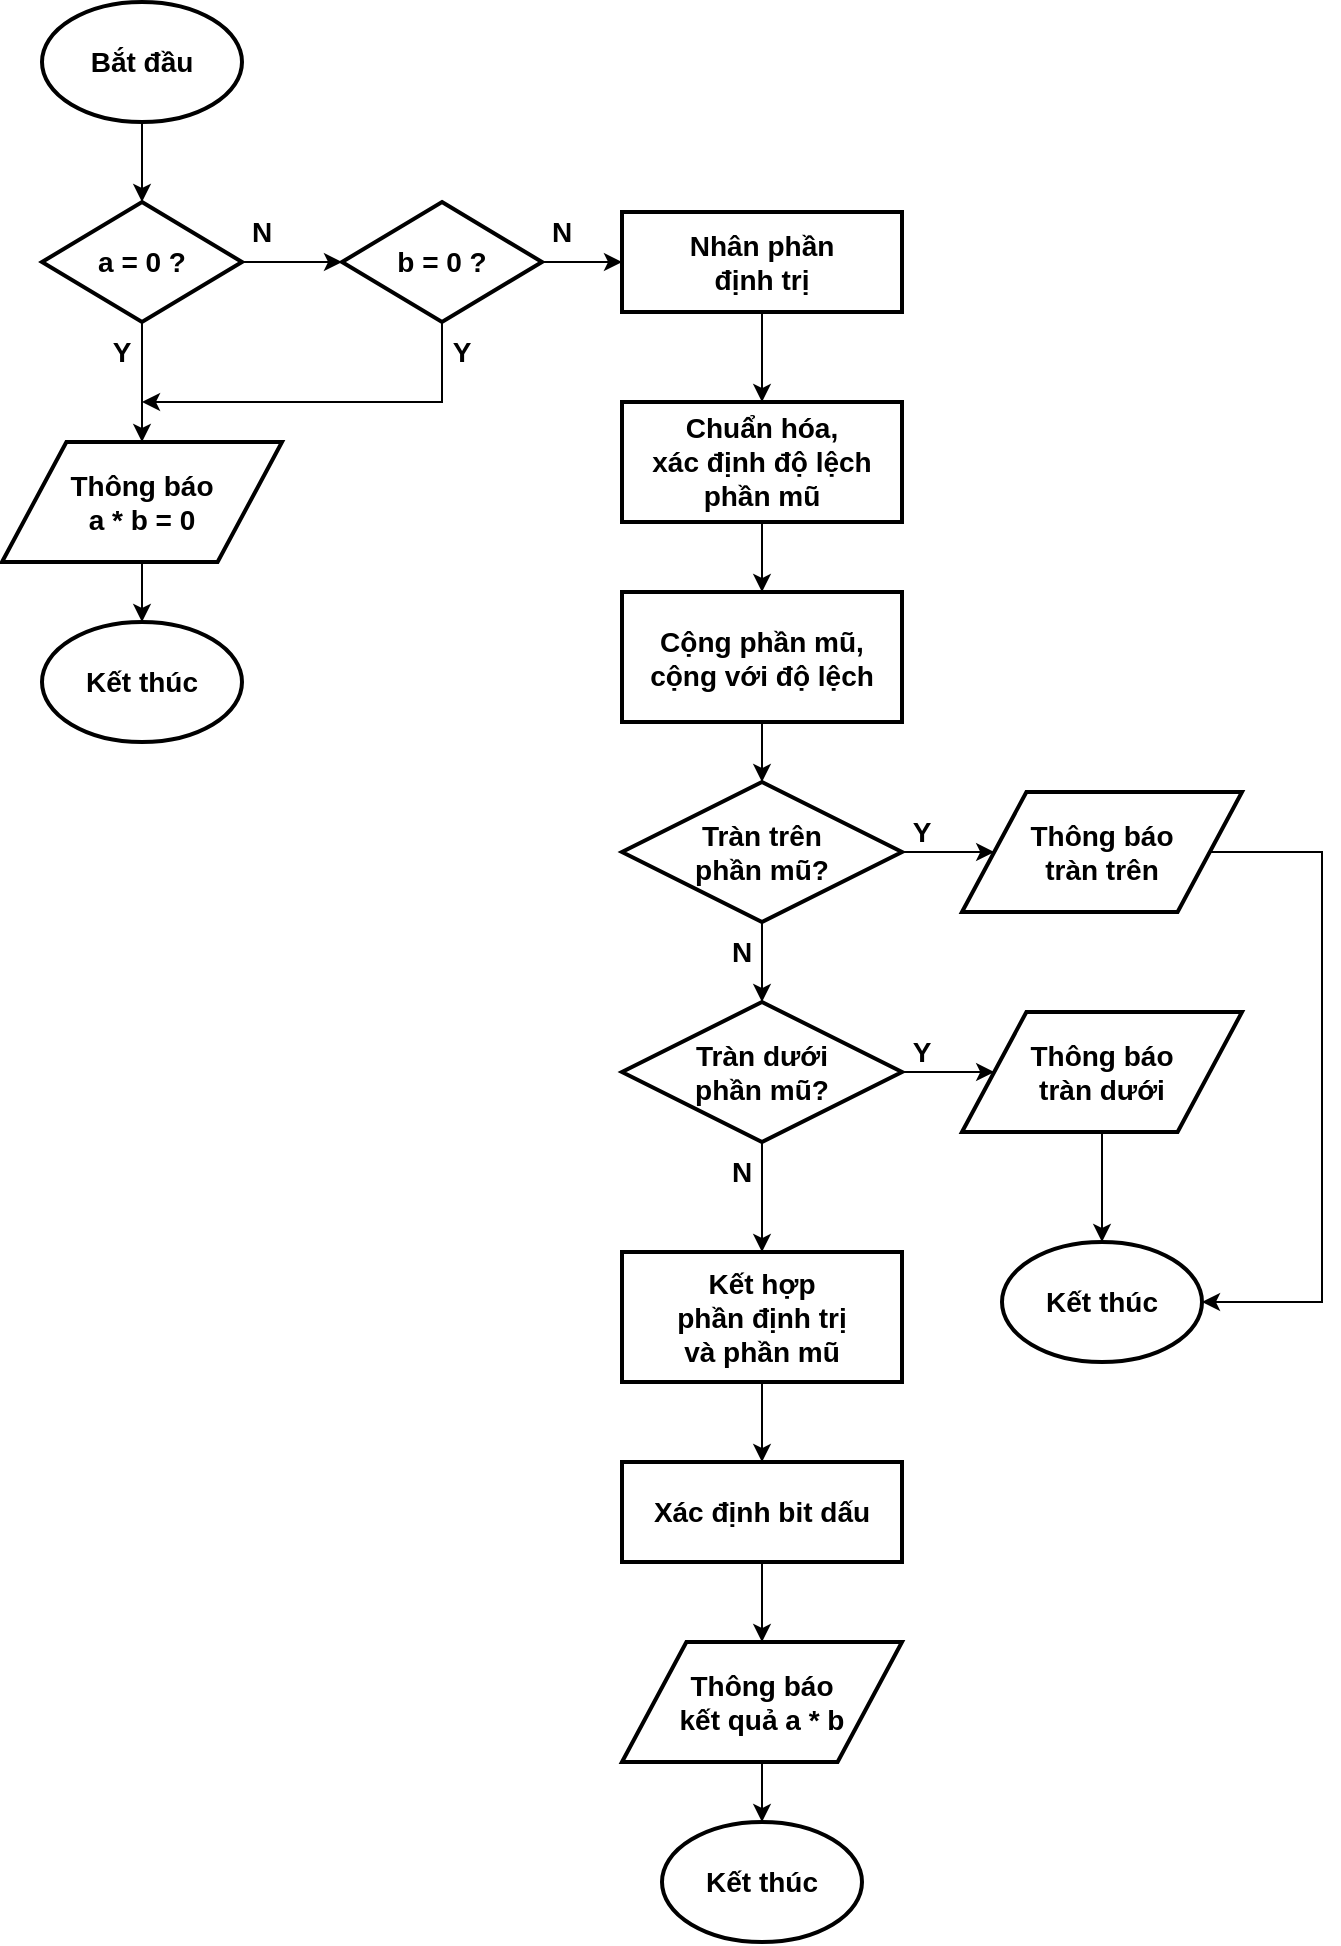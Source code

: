 <mxfile version="24.4.9" type="device" pages="3">
  <diagram id="C5RBs43oDa-KdzZeNtuy" name="Page-1">
    <mxGraphModel dx="814" dy="506" grid="1" gridSize="10" guides="1" tooltips="1" connect="1" arrows="1" fold="1" page="1" pageScale="1" pageWidth="827" pageHeight="1169" math="0" shadow="0">
      <root>
        <mxCell id="WIyWlLk6GJQsqaUBKTNV-0" />
        <mxCell id="WIyWlLk6GJQsqaUBKTNV-1" parent="WIyWlLk6GJQsqaUBKTNV-0" />
        <mxCell id="i1jl1PX2w6m6rvkC8Z3m-14" style="edgeStyle=orthogonalEdgeStyle;rounded=0;orthogonalLoop=1;jettySize=auto;html=1;exitX=0.5;exitY=1;exitDx=0;exitDy=0;exitPerimeter=0;entryX=0.5;entryY=0;entryDx=0;entryDy=0;" parent="WIyWlLk6GJQsqaUBKTNV-1" source="IO0hRj_Dke87FPVImmat-1" target="i1jl1PX2w6m6rvkC8Z3m-11" edge="1">
          <mxGeometry relative="1" as="geometry" />
        </mxCell>
        <mxCell id="IO0hRj_Dke87FPVImmat-1" value="a = 0 ?" style="strokeWidth=2;html=1;shape=mxgraph.flowchart.decision;whiteSpace=wrap;fontStyle=1;fontSize=14;" parent="WIyWlLk6GJQsqaUBKTNV-1" vertex="1">
          <mxGeometry x="40" y="140" width="100" height="60" as="geometry" />
        </mxCell>
        <mxCell id="IO0hRj_Dke87FPVImmat-3" value="Bắt đầu" style="strokeWidth=2;html=1;shape=mxgraph.flowchart.start_1;whiteSpace=wrap;fontStyle=1;fontSize=14;" parent="WIyWlLk6GJQsqaUBKTNV-1" vertex="1">
          <mxGeometry x="40" y="40" width="100" height="60" as="geometry" />
        </mxCell>
        <mxCell id="IO0hRj_Dke87FPVImmat-4" style="edgeStyle=orthogonalEdgeStyle;rounded=0;orthogonalLoop=1;jettySize=auto;html=1;exitX=0.5;exitY=1;exitDx=0;exitDy=0;exitPerimeter=0;entryX=0.5;entryY=0;entryDx=0;entryDy=0;entryPerimeter=0;fontStyle=1;fontSize=14;" parent="WIyWlLk6GJQsqaUBKTNV-1" source="IO0hRj_Dke87FPVImmat-3" target="IO0hRj_Dke87FPVImmat-1" edge="1">
          <mxGeometry relative="1" as="geometry" />
        </mxCell>
        <mxCell id="IO0hRj_Dke87FPVImmat-7" value="Kết thúc" style="strokeWidth=2;html=1;shape=mxgraph.flowchart.start_1;whiteSpace=wrap;fontStyle=1;fontSize=14;" parent="WIyWlLk6GJQsqaUBKTNV-1" vertex="1">
          <mxGeometry x="40" y="350" width="100" height="60" as="geometry" />
        </mxCell>
        <mxCell id="IO0hRj_Dke87FPVImmat-9" value="Y" style="text;html=1;align=center;verticalAlign=middle;whiteSpace=wrap;rounded=0;fontStyle=1;fontSize=14;" parent="WIyWlLk6GJQsqaUBKTNV-1" vertex="1">
          <mxGeometry x="70" y="200" width="20" height="30" as="geometry" />
        </mxCell>
        <mxCell id="IO0hRj_Dke87FPVImmat-17" style="edgeStyle=orthogonalEdgeStyle;rounded=0;orthogonalLoop=1;jettySize=auto;html=1;exitX=1;exitY=0.5;exitDx=0;exitDy=0;exitPerimeter=0;entryX=0;entryY=0.5;entryDx=0;entryDy=0;fontStyle=1;fontSize=14;" parent="WIyWlLk6GJQsqaUBKTNV-1" source="IO0hRj_Dke87FPVImmat-11" target="IO0hRj_Dke87FPVImmat-16" edge="1">
          <mxGeometry relative="1" as="geometry" />
        </mxCell>
        <mxCell id="IO0hRj_Dke87FPVImmat-48" style="edgeStyle=orthogonalEdgeStyle;rounded=0;orthogonalLoop=1;jettySize=auto;html=1;exitX=0.5;exitY=1;exitDx=0;exitDy=0;exitPerimeter=0;" parent="WIyWlLk6GJQsqaUBKTNV-1" source="IO0hRj_Dke87FPVImmat-11" edge="1">
          <mxGeometry relative="1" as="geometry">
            <mxPoint x="90" y="240" as="targetPoint" />
            <Array as="points">
              <mxPoint x="240" y="240" />
              <mxPoint x="91" y="240" />
            </Array>
          </mxGeometry>
        </mxCell>
        <mxCell id="IO0hRj_Dke87FPVImmat-11" value="b = 0 ?" style="strokeWidth=2;html=1;shape=mxgraph.flowchart.decision;whiteSpace=wrap;fontStyle=1;fontSize=14;" parent="WIyWlLk6GJQsqaUBKTNV-1" vertex="1">
          <mxGeometry x="190" y="140" width="100" height="60" as="geometry" />
        </mxCell>
        <mxCell id="IO0hRj_Dke87FPVImmat-12" style="edgeStyle=orthogonalEdgeStyle;rounded=0;orthogonalLoop=1;jettySize=auto;html=1;exitX=1;exitY=0.5;exitDx=0;exitDy=0;exitPerimeter=0;entryX=0;entryY=0.5;entryDx=0;entryDy=0;entryPerimeter=0;fontStyle=1;fontSize=14;" parent="WIyWlLk6GJQsqaUBKTNV-1" source="IO0hRj_Dke87FPVImmat-1" target="IO0hRj_Dke87FPVImmat-11" edge="1">
          <mxGeometry relative="1" as="geometry" />
        </mxCell>
        <mxCell id="IO0hRj_Dke87FPVImmat-13" value="N" style="text;html=1;align=center;verticalAlign=middle;whiteSpace=wrap;rounded=0;fontStyle=1;fontSize=14;" parent="WIyWlLk6GJQsqaUBKTNV-1" vertex="1">
          <mxGeometry x="140" y="140" width="20" height="30" as="geometry" />
        </mxCell>
        <mxCell id="IO0hRj_Dke87FPVImmat-15" value="Y" style="text;html=1;align=center;verticalAlign=middle;whiteSpace=wrap;rounded=0;fontStyle=1;fontSize=14;" parent="WIyWlLk6GJQsqaUBKTNV-1" vertex="1">
          <mxGeometry x="240" y="200" width="20" height="30" as="geometry" />
        </mxCell>
        <mxCell id="IO0hRj_Dke87FPVImmat-20" style="edgeStyle=orthogonalEdgeStyle;rounded=0;orthogonalLoop=1;jettySize=auto;html=1;exitX=0.5;exitY=1;exitDx=0;exitDy=0;entryX=0.5;entryY=0;entryDx=0;entryDy=0;fontStyle=1;fontSize=14;" parent="WIyWlLk6GJQsqaUBKTNV-1" source="IO0hRj_Dke87FPVImmat-16" target="IO0hRj_Dke87FPVImmat-19" edge="1">
          <mxGeometry relative="1" as="geometry" />
        </mxCell>
        <mxCell id="IO0hRj_Dke87FPVImmat-16" value="Nhân phần&lt;div style=&quot;font-size: 14px;&quot;&gt;định trị&lt;/div&gt;" style="rounded=0;whiteSpace=wrap;html=1;absoluteArcSize=1;arcSize=14;strokeWidth=2;fontStyle=1;fontSize=14;" parent="WIyWlLk6GJQsqaUBKTNV-1" vertex="1">
          <mxGeometry x="330" y="145" width="140" height="50" as="geometry" />
        </mxCell>
        <mxCell id="IO0hRj_Dke87FPVImmat-18" value="N" style="text;html=1;align=center;verticalAlign=middle;whiteSpace=wrap;rounded=0;fontStyle=1;fontSize=14;" parent="WIyWlLk6GJQsqaUBKTNV-1" vertex="1">
          <mxGeometry x="290" y="140" width="20" height="30" as="geometry" />
        </mxCell>
        <mxCell id="IO0hRj_Dke87FPVImmat-22" style="edgeStyle=orthogonalEdgeStyle;rounded=0;orthogonalLoop=1;jettySize=auto;html=1;exitX=0.5;exitY=1;exitDx=0;exitDy=0;entryX=0.5;entryY=0;entryDx=0;entryDy=0;fontStyle=1;fontSize=14;" parent="WIyWlLk6GJQsqaUBKTNV-1" source="IO0hRj_Dke87FPVImmat-19" target="IO0hRj_Dke87FPVImmat-21" edge="1">
          <mxGeometry relative="1" as="geometry" />
        </mxCell>
        <mxCell id="IO0hRj_Dke87FPVImmat-19" value="Chuẩn hóa,&lt;div style=&quot;font-size: 14px;&quot;&gt;xác định độ lệch&lt;div style=&quot;font-size: 14px;&quot;&gt;phần mũ&lt;/div&gt;&lt;/div&gt;" style="rounded=0;whiteSpace=wrap;html=1;absoluteArcSize=1;arcSize=14;strokeWidth=2;fontStyle=1;fontSize=14;" parent="WIyWlLk6GJQsqaUBKTNV-1" vertex="1">
          <mxGeometry x="330" y="240" width="140" height="60" as="geometry" />
        </mxCell>
        <mxCell id="IO0hRj_Dke87FPVImmat-21" value="Cộng phần mũ,&lt;div style=&quot;font-size: 14px;&quot;&gt;cộng với độ lệch&lt;/div&gt;" style="rounded=0;whiteSpace=wrap;html=1;absoluteArcSize=1;arcSize=14;strokeWidth=2;fontStyle=1;fontSize=14;" parent="WIyWlLk6GJQsqaUBKTNV-1" vertex="1">
          <mxGeometry x="330" y="335" width="140" height="65" as="geometry" />
        </mxCell>
        <mxCell id="i1jl1PX2w6m6rvkC8Z3m-5" style="edgeStyle=orthogonalEdgeStyle;rounded=0;orthogonalLoop=1;jettySize=auto;html=1;exitX=1;exitY=0.5;exitDx=0;exitDy=0;exitPerimeter=0;entryX=0;entryY=0.5;entryDx=0;entryDy=0;" parent="WIyWlLk6GJQsqaUBKTNV-1" source="IO0hRj_Dke87FPVImmat-23" target="i1jl1PX2w6m6rvkC8Z3m-4" edge="1">
          <mxGeometry relative="1" as="geometry" />
        </mxCell>
        <mxCell id="IO0hRj_Dke87FPVImmat-23" value="Tràn trên&lt;div style=&quot;font-size: 14px;&quot;&gt;phần mũ?&lt;/div&gt;" style="strokeWidth=2;html=1;shape=mxgraph.flowchart.decision;whiteSpace=wrap;fontStyle=1;fontSize=14;" parent="WIyWlLk6GJQsqaUBKTNV-1" vertex="1">
          <mxGeometry x="330" y="430" width="140" height="70" as="geometry" />
        </mxCell>
        <mxCell id="IO0hRj_Dke87FPVImmat-24" style="edgeStyle=orthogonalEdgeStyle;rounded=0;orthogonalLoop=1;jettySize=auto;html=1;exitX=0.5;exitY=1;exitDx=0;exitDy=0;entryX=0.5;entryY=0;entryDx=0;entryDy=0;entryPerimeter=0;fontStyle=1;fontSize=14;" parent="WIyWlLk6GJQsqaUBKTNV-1" source="IO0hRj_Dke87FPVImmat-21" target="IO0hRj_Dke87FPVImmat-23" edge="1">
          <mxGeometry relative="1" as="geometry" />
        </mxCell>
        <mxCell id="IO0hRj_Dke87FPVImmat-38" style="edgeStyle=orthogonalEdgeStyle;rounded=0;orthogonalLoop=1;jettySize=auto;html=1;exitX=0.5;exitY=1;exitDx=0;exitDy=0;exitPerimeter=0;entryX=0.5;entryY=0;entryDx=0;entryDy=0;fontStyle=1;fontSize=14;" parent="WIyWlLk6GJQsqaUBKTNV-1" source="IO0hRj_Dke87FPVImmat-25" target="IO0hRj_Dke87FPVImmat-37" edge="1">
          <mxGeometry relative="1" as="geometry" />
        </mxCell>
        <mxCell id="i1jl1PX2w6m6rvkC8Z3m-9" style="edgeStyle=orthogonalEdgeStyle;rounded=0;orthogonalLoop=1;jettySize=auto;html=1;exitX=1;exitY=0.5;exitDx=0;exitDy=0;exitPerimeter=0;entryX=0;entryY=0.5;entryDx=0;entryDy=0;" parent="WIyWlLk6GJQsqaUBKTNV-1" source="IO0hRj_Dke87FPVImmat-25" target="i1jl1PX2w6m6rvkC8Z3m-7" edge="1">
          <mxGeometry relative="1" as="geometry" />
        </mxCell>
        <mxCell id="IO0hRj_Dke87FPVImmat-25" value="Tràn dưới&lt;div style=&quot;font-size: 14px;&quot;&gt;phần mũ?&lt;/div&gt;" style="strokeWidth=2;html=1;shape=mxgraph.flowchart.decision;whiteSpace=wrap;fontStyle=1;fontSize=14;" parent="WIyWlLk6GJQsqaUBKTNV-1" vertex="1">
          <mxGeometry x="330" y="540" width="140" height="70" as="geometry" />
        </mxCell>
        <mxCell id="IO0hRj_Dke87FPVImmat-26" style="edgeStyle=orthogonalEdgeStyle;rounded=0;orthogonalLoop=1;jettySize=auto;html=1;exitX=0.5;exitY=1;exitDx=0;exitDy=0;exitPerimeter=0;entryX=0.5;entryY=0;entryDx=0;entryDy=0;entryPerimeter=0;fontStyle=1;fontSize=14;" parent="WIyWlLk6GJQsqaUBKTNV-1" source="IO0hRj_Dke87FPVImmat-23" target="IO0hRj_Dke87FPVImmat-25" edge="1">
          <mxGeometry relative="1" as="geometry" />
        </mxCell>
        <mxCell id="IO0hRj_Dke87FPVImmat-29" value="Y" style="text;html=1;align=center;verticalAlign=middle;whiteSpace=wrap;rounded=0;fontStyle=1;fontSize=14;" parent="WIyWlLk6GJQsqaUBKTNV-1" vertex="1">
          <mxGeometry x="470" y="440" width="20" height="30" as="geometry" />
        </mxCell>
        <mxCell id="IO0hRj_Dke87FPVImmat-30" value="N" style="text;html=1;align=center;verticalAlign=middle;whiteSpace=wrap;rounded=0;fontStyle=1;fontSize=14;" parent="WIyWlLk6GJQsqaUBKTNV-1" vertex="1">
          <mxGeometry x="380" y="500" width="20" height="30" as="geometry" />
        </mxCell>
        <mxCell id="IO0hRj_Dke87FPVImmat-33" value="Y" style="text;html=1;align=center;verticalAlign=middle;whiteSpace=wrap;rounded=0;fontStyle=1;fontSize=14;" parent="WIyWlLk6GJQsqaUBKTNV-1" vertex="1">
          <mxGeometry x="470" y="550" width="20" height="30" as="geometry" />
        </mxCell>
        <mxCell id="IO0hRj_Dke87FPVImmat-34" value="Kết thúc" style="strokeWidth=2;html=1;shape=mxgraph.flowchart.start_1;whiteSpace=wrap;fontStyle=1;fontSize=14;" parent="WIyWlLk6GJQsqaUBKTNV-1" vertex="1">
          <mxGeometry x="520" y="660" width="100" height="60" as="geometry" />
        </mxCell>
        <mxCell id="IO0hRj_Dke87FPVImmat-41" style="edgeStyle=orthogonalEdgeStyle;rounded=0;orthogonalLoop=1;jettySize=auto;html=1;exitX=0.5;exitY=1;exitDx=0;exitDy=0;entryX=0.5;entryY=0;entryDx=0;entryDy=0;fontStyle=1;fontSize=14;" parent="WIyWlLk6GJQsqaUBKTNV-1" source="IO0hRj_Dke87FPVImmat-37" target="IO0hRj_Dke87FPVImmat-40" edge="1">
          <mxGeometry relative="1" as="geometry" />
        </mxCell>
        <mxCell id="IO0hRj_Dke87FPVImmat-37" value="Kết hợp&lt;div style=&quot;font-size: 14px;&quot;&gt;phần định trị&lt;/div&gt;&lt;div style=&quot;font-size: 14px;&quot;&gt;và phần mũ&lt;/div&gt;" style="rounded=0;whiteSpace=wrap;html=1;absoluteArcSize=1;arcSize=14;strokeWidth=2;fontStyle=1;fontSize=14;" parent="WIyWlLk6GJQsqaUBKTNV-1" vertex="1">
          <mxGeometry x="330" y="665" width="140" height="65" as="geometry" />
        </mxCell>
        <mxCell id="IO0hRj_Dke87FPVImmat-39" value="N" style="text;html=1;align=center;verticalAlign=middle;whiteSpace=wrap;rounded=0;fontStyle=1;fontSize=14;" parent="WIyWlLk6GJQsqaUBKTNV-1" vertex="1">
          <mxGeometry x="380" y="610" width="20" height="30" as="geometry" />
        </mxCell>
        <mxCell id="i1jl1PX2w6m6rvkC8Z3m-2" style="edgeStyle=orthogonalEdgeStyle;rounded=0;orthogonalLoop=1;jettySize=auto;html=1;exitX=0.5;exitY=1;exitDx=0;exitDy=0;entryX=0.5;entryY=0;entryDx=0;entryDy=0;" parent="WIyWlLk6GJQsqaUBKTNV-1" source="IO0hRj_Dke87FPVImmat-40" target="i1jl1PX2w6m6rvkC8Z3m-1" edge="1">
          <mxGeometry relative="1" as="geometry" />
        </mxCell>
        <mxCell id="IO0hRj_Dke87FPVImmat-40" value="Xác định bit dấu" style="rounded=0;whiteSpace=wrap;html=1;absoluteArcSize=1;arcSize=14;strokeWidth=2;fontStyle=1;fontSize=14;" parent="WIyWlLk6GJQsqaUBKTNV-1" vertex="1">
          <mxGeometry x="330" y="770" width="140" height="50" as="geometry" />
        </mxCell>
        <mxCell id="IO0hRj_Dke87FPVImmat-44" value="Kết thúc" style="strokeWidth=2;html=1;shape=mxgraph.flowchart.start_1;whiteSpace=wrap;fontStyle=1;fontSize=14;" parent="WIyWlLk6GJQsqaUBKTNV-1" vertex="1">
          <mxGeometry x="350" y="950" width="100" height="60" as="geometry" />
        </mxCell>
        <mxCell id="i1jl1PX2w6m6rvkC8Z3m-1" value="&lt;span style=&quot;font-size: 14px; font-weight: 700;&quot;&gt;Thông báo&lt;/span&gt;&lt;div style=&quot;font-size: 14px; font-weight: 700;&quot;&gt;kết quả&amp;nbsp;&lt;span style=&quot;background-color: initial;&quot;&gt;a * b&lt;/span&gt;&lt;/div&gt;" style="shape=parallelogram;html=1;strokeWidth=2;perimeter=parallelogramPerimeter;whiteSpace=wrap;rounded=0;arcSize=12;size=0.23;" parent="WIyWlLk6GJQsqaUBKTNV-1" vertex="1">
          <mxGeometry x="330" y="860" width="140" height="60" as="geometry" />
        </mxCell>
        <mxCell id="i1jl1PX2w6m6rvkC8Z3m-3" style="edgeStyle=orthogonalEdgeStyle;rounded=0;orthogonalLoop=1;jettySize=auto;html=1;exitX=0.5;exitY=1;exitDx=0;exitDy=0;entryX=0.5;entryY=0;entryDx=0;entryDy=0;entryPerimeter=0;" parent="WIyWlLk6GJQsqaUBKTNV-1" source="i1jl1PX2w6m6rvkC8Z3m-1" target="IO0hRj_Dke87FPVImmat-44" edge="1">
          <mxGeometry relative="1" as="geometry" />
        </mxCell>
        <mxCell id="i1jl1PX2w6m6rvkC8Z3m-4" value="&lt;span style=&quot;font-size: 14px; font-weight: 700;&quot;&gt;Thông báo&lt;/span&gt;&lt;div style=&quot;font-size: 14px; font-weight: 700;&quot;&gt;tràn trên&lt;/div&gt;" style="shape=parallelogram;html=1;strokeWidth=2;perimeter=parallelogramPerimeter;whiteSpace=wrap;rounded=0;arcSize=12;size=0.23;" parent="WIyWlLk6GJQsqaUBKTNV-1" vertex="1">
          <mxGeometry x="500" y="435" width="140" height="60" as="geometry" />
        </mxCell>
        <mxCell id="i1jl1PX2w6m6rvkC8Z3m-6" style="edgeStyle=orthogonalEdgeStyle;rounded=0;orthogonalLoop=1;jettySize=auto;html=1;exitX=1;exitY=0.5;exitDx=0;exitDy=0;entryX=1;entryY=0.5;entryDx=0;entryDy=0;entryPerimeter=0;" parent="WIyWlLk6GJQsqaUBKTNV-1" source="i1jl1PX2w6m6rvkC8Z3m-4" target="IO0hRj_Dke87FPVImmat-34" edge="1">
          <mxGeometry relative="1" as="geometry">
            <Array as="points">
              <mxPoint x="680" y="465" />
              <mxPoint x="680" y="690" />
            </Array>
          </mxGeometry>
        </mxCell>
        <mxCell id="i1jl1PX2w6m6rvkC8Z3m-7" value="&lt;span style=&quot;font-size: 14px; font-weight: 700;&quot;&gt;Thông báo&lt;/span&gt;&lt;div style=&quot;font-size: 14px; font-weight: 700;&quot;&gt;tràn dưới&lt;/div&gt;" style="shape=parallelogram;html=1;strokeWidth=2;perimeter=parallelogramPerimeter;whiteSpace=wrap;rounded=0;arcSize=12;size=0.23;" parent="WIyWlLk6GJQsqaUBKTNV-1" vertex="1">
          <mxGeometry x="500" y="545" width="140" height="60" as="geometry" />
        </mxCell>
        <mxCell id="i1jl1PX2w6m6rvkC8Z3m-10" style="edgeStyle=orthogonalEdgeStyle;rounded=0;orthogonalLoop=1;jettySize=auto;html=1;exitX=0.5;exitY=1;exitDx=0;exitDy=0;entryX=0.5;entryY=0;entryDx=0;entryDy=0;entryPerimeter=0;" parent="WIyWlLk6GJQsqaUBKTNV-1" source="i1jl1PX2w6m6rvkC8Z3m-7" target="IO0hRj_Dke87FPVImmat-34" edge="1">
          <mxGeometry relative="1" as="geometry" />
        </mxCell>
        <mxCell id="i1jl1PX2w6m6rvkC8Z3m-11" value="&lt;span style=&quot;font-size: 14px; font-weight: 700;&quot;&gt;Thông báo&lt;/span&gt;&lt;div style=&quot;font-size: 14px; font-weight: 700;&quot;&gt;&lt;span style=&quot;background-color: initial;&quot;&gt;a * b = 0&lt;/span&gt;&lt;/div&gt;" style="shape=parallelogram;html=1;strokeWidth=2;perimeter=parallelogramPerimeter;whiteSpace=wrap;rounded=0;arcSize=12;size=0.23;" parent="WIyWlLk6GJQsqaUBKTNV-1" vertex="1">
          <mxGeometry x="20" y="260" width="140" height="60" as="geometry" />
        </mxCell>
        <mxCell id="i1jl1PX2w6m6rvkC8Z3m-15" style="edgeStyle=orthogonalEdgeStyle;rounded=0;orthogonalLoop=1;jettySize=auto;html=1;exitX=0.5;exitY=1;exitDx=0;exitDy=0;entryX=0.5;entryY=0;entryDx=0;entryDy=0;entryPerimeter=0;" parent="WIyWlLk6GJQsqaUBKTNV-1" source="i1jl1PX2w6m6rvkC8Z3m-11" target="IO0hRj_Dke87FPVImmat-7" edge="1">
          <mxGeometry relative="1" as="geometry" />
        </mxCell>
      </root>
    </mxGraphModel>
  </diagram>
  <diagram id="gINgCLq33dQJane_X0nm" name="Page-2">
    <mxGraphModel dx="1050" dy="557" grid="1" gridSize="10" guides="1" tooltips="1" connect="1" arrows="1" fold="1" page="1" pageScale="1" pageWidth="827" pageHeight="1169" math="0" shadow="0">
      <root>
        <mxCell id="0" />
        <mxCell id="1" parent="0" />
        <mxCell id="5BphqoKexBhb1V_V7mfp-1" style="edgeStyle=orthogonalEdgeStyle;rounded=0;orthogonalLoop=1;jettySize=auto;html=1;exitX=0.5;exitY=1;exitDx=0;exitDy=0;exitPerimeter=0;entryX=0.5;entryY=0;entryDx=0;entryDy=0;" parent="1" source="5BphqoKexBhb1V_V7mfp-2" target="5BphqoKexBhb1V_V7mfp-11" edge="1">
          <mxGeometry relative="1" as="geometry" />
        </mxCell>
        <mxCell id="5BphqoKexBhb1V_V7mfp-2" value="a = 0 ?" style="strokeWidth=2;html=1;shape=mxgraph.flowchart.decision;whiteSpace=wrap;fontStyle=1;fontSize=14;" parent="1" vertex="1">
          <mxGeometry x="40" y="140" width="100" height="60" as="geometry" />
        </mxCell>
        <mxCell id="5BphqoKexBhb1V_V7mfp-3" value="Bắt đầu" style="strokeWidth=2;html=1;shape=mxgraph.flowchart.start_1;whiteSpace=wrap;fontStyle=1;fontSize=14;" parent="1" vertex="1">
          <mxGeometry x="40" y="40" width="100" height="60" as="geometry" />
        </mxCell>
        <mxCell id="5BphqoKexBhb1V_V7mfp-4" style="edgeStyle=orthogonalEdgeStyle;rounded=0;orthogonalLoop=1;jettySize=auto;html=1;exitX=0.5;exitY=1;exitDx=0;exitDy=0;exitPerimeter=0;entryX=0.5;entryY=0;entryDx=0;entryDy=0;entryPerimeter=0;fontStyle=1;fontSize=14;" parent="1" source="5BphqoKexBhb1V_V7mfp-3" target="5BphqoKexBhb1V_V7mfp-2" edge="1">
          <mxGeometry relative="1" as="geometry" />
        </mxCell>
        <mxCell id="5BphqoKexBhb1V_V7mfp-5" value="Y" style="text;html=1;align=center;verticalAlign=middle;whiteSpace=wrap;rounded=0;fontStyle=1;fontSize=14;" parent="1" vertex="1">
          <mxGeometry x="90" y="202.5" width="20" height="30" as="geometry" />
        </mxCell>
        <mxCell id="zgN7XIPfKEltMcCId0O--4" style="edgeStyle=orthogonalEdgeStyle;rounded=0;orthogonalLoop=1;jettySize=auto;html=1;exitX=0.5;exitY=1;exitDx=0;exitDy=0;exitPerimeter=0;" parent="1" source="5BphqoKexBhb1V_V7mfp-7" edge="1">
          <mxGeometry relative="1" as="geometry">
            <mxPoint x="239.793" y="260" as="targetPoint" />
          </mxGeometry>
        </mxCell>
        <mxCell id="KT-2PwMJaNhPN-4lsk-h-3" style="edgeStyle=orthogonalEdgeStyle;rounded=0;orthogonalLoop=1;jettySize=auto;html=1;exitX=1;exitY=0.5;exitDx=0;exitDy=0;exitPerimeter=0;entryX=0;entryY=0.5;entryDx=0;entryDy=0;entryPerimeter=0;" parent="1" source="5BphqoKexBhb1V_V7mfp-7" target="SiiZ44RMWZaAxORnAGCc-2" edge="1">
          <mxGeometry relative="1" as="geometry">
            <mxPoint x="310" y="170" as="targetPoint" />
          </mxGeometry>
        </mxCell>
        <mxCell id="5BphqoKexBhb1V_V7mfp-7" value="b = 0 ?" style="strokeWidth=2;html=1;shape=mxgraph.flowchart.decision;whiteSpace=wrap;fontStyle=1;fontSize=14;" parent="1" vertex="1">
          <mxGeometry x="190" y="140" width="100" height="60" as="geometry" />
        </mxCell>
        <mxCell id="5BphqoKexBhb1V_V7mfp-8" style="edgeStyle=orthogonalEdgeStyle;rounded=0;orthogonalLoop=1;jettySize=auto;html=1;exitX=1;exitY=0.5;exitDx=0;exitDy=0;exitPerimeter=0;entryX=0;entryY=0.5;entryDx=0;entryDy=0;entryPerimeter=0;fontStyle=1;fontSize=14;" parent="1" source="5BphqoKexBhb1V_V7mfp-2" target="5BphqoKexBhb1V_V7mfp-7" edge="1">
          <mxGeometry relative="1" as="geometry" />
        </mxCell>
        <mxCell id="5BphqoKexBhb1V_V7mfp-9" value="N" style="text;html=1;align=center;verticalAlign=middle;whiteSpace=wrap;rounded=0;fontStyle=1;fontSize=14;" parent="1" vertex="1">
          <mxGeometry x="140" y="140" width="20" height="30" as="geometry" />
        </mxCell>
        <mxCell id="5BphqoKexBhb1V_V7mfp-10" value="Y" style="text;html=1;align=center;verticalAlign=middle;whiteSpace=wrap;rounded=0;fontStyle=1;fontSize=14;" parent="1" vertex="1">
          <mxGeometry x="240" y="202.5" width="20" height="30" as="geometry" />
        </mxCell>
        <mxCell id="5BphqoKexBhb1V_V7mfp-11" value="&lt;span style=&quot;font-size: 14px; font-weight: 700;&quot;&gt;Thông báo&lt;/span&gt;&lt;div style=&quot;font-size: 14px; font-weight: 700;&quot;&gt;&lt;span style=&quot;background-color: initial;&quot;&gt;a + b = b&lt;/span&gt;&lt;/div&gt;" style="shape=parallelogram;html=1;strokeWidth=2;perimeter=parallelogramPerimeter;whiteSpace=wrap;rounded=0;arcSize=12;size=0.23;" parent="1" vertex="1">
          <mxGeometry x="20" y="260" width="140" height="60" as="geometry" />
        </mxCell>
        <mxCell id="zgN7XIPfKEltMcCId0O--5" value="&lt;span style=&quot;font-size: 14px; font-weight: 700;&quot;&gt;Thông báo&lt;/span&gt;&lt;div style=&quot;font-size: 14px; font-weight: 700;&quot;&gt;&lt;span style=&quot;background-color: initial;&quot;&gt;a + b = a&lt;/span&gt;&lt;/div&gt;" style="shape=parallelogram;html=1;strokeWidth=2;perimeter=parallelogramPerimeter;whiteSpace=wrap;rounded=0;arcSize=12;size=0.23;" parent="1" vertex="1">
          <mxGeometry x="160" y="260" width="140" height="60" as="geometry" />
        </mxCell>
        <mxCell id="2Jxp-bt7cV6mQEYY6iPg-1" value="Kết thúc" style="strokeWidth=2;html=1;shape=mxgraph.flowchart.start_1;whiteSpace=wrap;fontStyle=1;fontSize=14;" parent="1" vertex="1">
          <mxGeometry x="110" y="370" width="100" height="60" as="geometry" />
        </mxCell>
        <mxCell id="2Jxp-bt7cV6mQEYY6iPg-2" style="edgeStyle=orthogonalEdgeStyle;rounded=0;orthogonalLoop=1;jettySize=auto;html=1;exitX=0.5;exitY=1;exitDx=0;exitDy=0;entryX=1;entryY=0.5;entryDx=0;entryDy=0;entryPerimeter=0;" parent="1" source="zgN7XIPfKEltMcCId0O--5" target="2Jxp-bt7cV6mQEYY6iPg-1" edge="1">
          <mxGeometry relative="1" as="geometry" />
        </mxCell>
        <mxCell id="2Jxp-bt7cV6mQEYY6iPg-3" style="edgeStyle=orthogonalEdgeStyle;rounded=0;orthogonalLoop=1;jettySize=auto;html=1;exitX=0.5;exitY=1;exitDx=0;exitDy=0;entryX=0;entryY=0.5;entryDx=0;entryDy=0;entryPerimeter=0;" parent="1" source="5BphqoKexBhb1V_V7mfp-11" target="2Jxp-bt7cV6mQEYY6iPg-1" edge="1">
          <mxGeometry relative="1" as="geometry" />
        </mxCell>
        <mxCell id="SiiZ44RMWZaAxORnAGCc-2" value="a = -b ?" style="strokeWidth=2;html=1;shape=mxgraph.flowchart.decision;whiteSpace=wrap;fontStyle=1;fontSize=14;" parent="1" vertex="1">
          <mxGeometry x="320" y="140" width="110" height="60" as="geometry" />
        </mxCell>
        <mxCell id="SiiZ44RMWZaAxORnAGCc-3" style="edgeStyle=orthogonalEdgeStyle;rounded=0;orthogonalLoop=1;jettySize=auto;html=1;exitX=0.5;exitY=1;exitDx=0;exitDy=0;exitPerimeter=0;" parent="1" edge="1">
          <mxGeometry relative="1" as="geometry">
            <mxPoint x="374.503" y="260" as="targetPoint" />
            <mxPoint x="374.71" y="200" as="sourcePoint" />
          </mxGeometry>
        </mxCell>
        <mxCell id="SiiZ44RMWZaAxORnAGCc-4" value="&lt;span style=&quot;font-size: 14px; font-weight: 700;&quot;&gt;Thông báo&lt;/span&gt;&lt;div style=&quot;font-size: 14px; font-weight: 700;&quot;&gt;&lt;span style=&quot;background-color: initial;&quot;&gt;a + b = 0&lt;/span&gt;&lt;/div&gt;" style="shape=parallelogram;html=1;strokeWidth=2;perimeter=parallelogramPerimeter;whiteSpace=wrap;rounded=0;arcSize=12;size=0.23;" parent="1" vertex="1">
          <mxGeometry x="305" y="260" width="140" height="60" as="geometry" />
        </mxCell>
        <mxCell id="SiiZ44RMWZaAxORnAGCc-5" style="edgeStyle=orthogonalEdgeStyle;rounded=0;orthogonalLoop=1;jettySize=auto;html=1;exitX=0.5;exitY=1;exitDx=0;exitDy=0;entryX=1;entryY=0.5;entryDx=0;entryDy=0;entryPerimeter=0;" parent="1" source="SiiZ44RMWZaAxORnAGCc-4" target="2Jxp-bt7cV6mQEYY6iPg-1" edge="1">
          <mxGeometry relative="1" as="geometry" />
        </mxCell>
        <mxCell id="ILm6EpNlPK00ftaHXX9H-6" style="edgeStyle=orthogonalEdgeStyle;rounded=0;orthogonalLoop=1;jettySize=auto;html=1;exitX=0.5;exitY=1;exitDx=0;exitDy=0;exitPerimeter=0;" parent="1" source="xsgjNXDM7SAhY7Hl6-59-2" edge="1">
          <mxGeometry relative="1" as="geometry">
            <mxPoint x="510" y="260" as="targetPoint" />
          </mxGeometry>
        </mxCell>
        <mxCell id="xsgjNXDM7SAhY7Hl6-59-2" value="e1 &amp;lt; e2 ?" style="strokeWidth=2;html=1;shape=mxgraph.flowchart.decision;whiteSpace=wrap;fontStyle=1;fontSize=14;" parent="1" vertex="1">
          <mxGeometry x="460" y="137.5" width="100" height="65" as="geometry" />
        </mxCell>
        <mxCell id="KT-2PwMJaNhPN-4lsk-h-6" value="N" style="text;html=1;align=center;verticalAlign=middle;whiteSpace=wrap;rounded=0;fontStyle=1;fontSize=14;" parent="1" vertex="1">
          <mxGeometry x="290" y="140" width="20" height="30" as="geometry" />
        </mxCell>
        <mxCell id="KT-2PwMJaNhPN-4lsk-h-7" style="edgeStyle=orthogonalEdgeStyle;rounded=0;orthogonalLoop=1;jettySize=auto;html=1;exitX=1;exitY=0.5;exitDx=0;exitDy=0;exitPerimeter=0;entryX=0;entryY=0.5;entryDx=0;entryDy=0;entryPerimeter=0;" parent="1" source="SiiZ44RMWZaAxORnAGCc-2" target="xsgjNXDM7SAhY7Hl6-59-2" edge="1">
          <mxGeometry relative="1" as="geometry" />
        </mxCell>
        <mxCell id="KT-2PwMJaNhPN-4lsk-h-8" value="N" style="text;html=1;align=center;verticalAlign=middle;whiteSpace=wrap;rounded=0;fontStyle=1;fontSize=14;" parent="1" vertex="1">
          <mxGeometry x="430" y="140" width="20" height="30" as="geometry" />
        </mxCell>
        <mxCell id="KT-2PwMJaNhPN-4lsk-h-9" value="Y" style="text;html=1;align=center;verticalAlign=middle;whiteSpace=wrap;rounded=0;fontStyle=1;fontSize=14;" parent="1" vertex="1">
          <mxGeometry x="380" y="202.5" width="20" height="30" as="geometry" />
        </mxCell>
        <mxCell id="KT-2PwMJaNhPN-4lsk-h-12" value="Y" style="text;html=1;align=center;verticalAlign=middle;whiteSpace=wrap;rounded=0;fontStyle=1;fontSize=14;" parent="1" vertex="1">
          <mxGeometry x="520" y="202.5" width="20" height="30" as="geometry" />
        </mxCell>
        <mxCell id="KT-2PwMJaNhPN-4lsk-h-14" value="N" style="text;html=1;align=center;verticalAlign=middle;whiteSpace=wrap;rounded=0;fontStyle=1;fontSize=14;" parent="1" vertex="1">
          <mxGeometry x="560" y="137.5" width="20" height="30" as="geometry" />
        </mxCell>
        <mxCell id="KlY91lTyOrAZwSRf0vvc-24" style="edgeStyle=orthogonalEdgeStyle;rounded=0;orthogonalLoop=1;jettySize=auto;html=1;exitX=1;exitY=0.5;exitDx=0;exitDy=0;exitPerimeter=0;" parent="1" source="ILm6EpNlPK00ftaHXX9H-2" edge="1">
          <mxGeometry relative="1" as="geometry">
            <mxPoint x="720" y="170" as="targetPoint" />
          </mxGeometry>
        </mxCell>
        <mxCell id="ILm6EpNlPK00ftaHXX9H-2" value="e1 &amp;gt; e2 ?" style="strokeWidth=2;html=1;shape=mxgraph.flowchart.decision;whiteSpace=wrap;fontStyle=1;fontSize=14;" parent="1" vertex="1">
          <mxGeometry x="580" y="137.5" width="100" height="65" as="geometry" />
        </mxCell>
        <mxCell id="ILm6EpNlPK00ftaHXX9H-3" style="edgeStyle=orthogonalEdgeStyle;rounded=0;orthogonalLoop=1;jettySize=auto;html=1;exitX=1;exitY=0.5;exitDx=0;exitDy=0;exitPerimeter=0;entryX=0;entryY=0.5;entryDx=0;entryDy=0;entryPerimeter=0;" parent="1" source="xsgjNXDM7SAhY7Hl6-59-2" target="ILm6EpNlPK00ftaHXX9H-2" edge="1">
          <mxGeometry relative="1" as="geometry" />
        </mxCell>
        <mxCell id="ILm6EpNlPK00ftaHXX9H-4" value="Y" style="text;html=1;align=center;verticalAlign=middle;whiteSpace=wrap;rounded=0;fontStyle=1;fontSize=14;" parent="1" vertex="1">
          <mxGeometry x="635" y="202.5" width="20" height="30" as="geometry" />
        </mxCell>
        <mxCell id="KlY91lTyOrAZwSRf0vvc-18" style="edgeStyle=orthogonalEdgeStyle;rounded=0;orthogonalLoop=1;jettySize=auto;html=1;exitX=0.5;exitY=1;exitDx=0;exitDy=0;entryX=0.5;entryY=0;entryDx=0;entryDy=0;" parent="1" source="KlY91lTyOrAZwSRf0vvc-1" target="KlY91lTyOrAZwSRf0vvc-5" edge="1">
          <mxGeometry relative="1" as="geometry" />
        </mxCell>
        <mxCell id="KlY91lTyOrAZwSRf0vvc-1" value="&lt;div&gt;tính abs(e1-e2)&lt;/div&gt;&lt;div&gt;dịch trái phần định trị của min(e1,e2)&lt;/div&gt;" style="rounded=0;whiteSpace=wrap;html=1;absoluteArcSize=1;arcSize=14;strokeWidth=2;fontStyle=1;fontSize=14;align=center;" parent="1" vertex="1">
          <mxGeometry x="485" y="260" width="190" height="70" as="geometry" />
        </mxCell>
        <mxCell id="KlY91lTyOrAZwSRf0vvc-23" style="edgeStyle=orthogonalEdgeStyle;rounded=0;orthogonalLoop=1;jettySize=auto;html=1;exitX=0.5;exitY=1;exitDx=0;exitDy=0;entryX=0.5;entryY=0;entryDx=0;entryDy=0;" parent="1" source="KlY91lTyOrAZwSRf0vvc-5" target="KlY91lTyOrAZwSRf0vvc-22" edge="1">
          <mxGeometry relative="1" as="geometry" />
        </mxCell>
        <mxCell id="KlY91lTyOrAZwSRf0vvc-5" value="e=e1=e2=max(e1,e2)" style="rounded=0;whiteSpace=wrap;html=1;absoluteArcSize=1;arcSize=14;strokeWidth=2;fontStyle=1;fontSize=14;" parent="1" vertex="1">
          <mxGeometry x="495" y="360" width="170" height="60" as="geometry" />
        </mxCell>
        <mxCell id="KlY91lTyOrAZwSRf0vvc-12" style="edgeStyle=orthogonalEdgeStyle;rounded=0;orthogonalLoop=1;jettySize=auto;html=1;" parent="1" edge="1">
          <mxGeometry relative="1" as="geometry">
            <mxPoint x="630" y="260" as="targetPoint" />
            <mxPoint x="629.5" y="200" as="sourcePoint" />
          </mxGeometry>
        </mxCell>
        <mxCell id="KlY91lTyOrAZwSRf0vvc-22" value="cộng phần định trị&amp;nbsp;" style="rounded=0;whiteSpace=wrap;html=1;absoluteArcSize=1;arcSize=14;strokeWidth=2;fontStyle=1;fontSize=14;" parent="1" vertex="1">
          <mxGeometry x="495" y="450" width="170" height="60" as="geometry" />
        </mxCell>
        <mxCell id="KlY91lTyOrAZwSRf0vvc-25" value="N" style="text;html=1;align=center;verticalAlign=middle;whiteSpace=wrap;rounded=0;fontStyle=1;fontSize=14;" parent="1" vertex="1">
          <mxGeometry x="690" y="140" width="20" height="30" as="geometry" />
        </mxCell>
        <mxCell id="KlY91lTyOrAZwSRf0vvc-27" style="edgeStyle=orthogonalEdgeStyle;rounded=0;orthogonalLoop=1;jettySize=auto;html=1;exitX=0.5;exitY=1;exitDx=0;exitDy=0;exitPerimeter=0;entryX=1;entryY=0.5;entryDx=0;entryDy=0;" parent="1" source="KlY91lTyOrAZwSRf0vvc-26" target="KlY91lTyOrAZwSRf0vvc-22" edge="1">
          <mxGeometry relative="1" as="geometry">
            <mxPoint x="770" y="290" as="targetPoint" />
          </mxGeometry>
        </mxCell>
        <mxCell id="KlY91lTyOrAZwSRf0vvc-26" value="e1 = e2" style="strokeWidth=2;html=1;shape=mxgraph.flowchart.decision;whiteSpace=wrap;fontStyle=1;fontSize=14;" parent="1" vertex="1">
          <mxGeometry x="720" y="137.5" width="100" height="65" as="geometry" />
        </mxCell>
        <mxCell id="KlY91lTyOrAZwSRf0vvc-28" value="chuẩn hóa kết quả" style="rounded=0;whiteSpace=wrap;html=1;absoluteArcSize=1;arcSize=14;strokeWidth=2;fontStyle=1;fontSize=14;" parent="1" vertex="1">
          <mxGeometry x="495" y="540" width="170" height="60" as="geometry" />
        </mxCell>
        <mxCell id="KlY91lTyOrAZwSRf0vvc-29" style="edgeStyle=orthogonalEdgeStyle;rounded=0;orthogonalLoop=1;jettySize=auto;html=1;exitX=0.5;exitY=1;exitDx=0;exitDy=0;entryX=0.5;entryY=0;entryDx=0;entryDy=0;" parent="1" edge="1">
          <mxGeometry relative="1" as="geometry">
            <mxPoint x="580" y="510" as="sourcePoint" />
            <mxPoint x="580" y="540" as="targetPoint" />
          </mxGeometry>
        </mxCell>
        <mxCell id="0lWZMbmo57CEkzNJT7BY-1" value="&lt;span style=&quot;font-size: 14px; font-weight: 700;&quot;&gt;Thông báo&lt;/span&gt;&lt;div style=&quot;font-size: 14px; font-weight: 700;&quot;&gt;&lt;span style=&quot;background-color: initial;&quot;&gt;a + b = c&lt;/span&gt;&lt;/div&gt;" style="shape=parallelogram;html=1;strokeWidth=2;perimeter=parallelogramPerimeter;whiteSpace=wrap;rounded=0;arcSize=12;size=0.23;" parent="1" vertex="1">
          <mxGeometry x="90" y="540" width="140" height="60" as="geometry" />
        </mxCell>
        <mxCell id="0lWZMbmo57CEkzNJT7BY-3" style="edgeStyle=orthogonalEdgeStyle;rounded=0;orthogonalLoop=1;jettySize=auto;html=1;entryX=0.5;entryY=1;entryDx=0;entryDy=0;entryPerimeter=0;exitX=0.5;exitY=0;exitDx=0;exitDy=0;" parent="1" source="0lWZMbmo57CEkzNJT7BY-1" target="2Jxp-bt7cV6mQEYY6iPg-1" edge="1">
          <mxGeometry relative="1" as="geometry">
            <mxPoint x="160" y="530" as="sourcePoint" />
          </mxGeometry>
        </mxCell>
        <mxCell id="MNPhkUTiR46akXNGCTjo-4" style="edgeStyle=orthogonalEdgeStyle;rounded=0;orthogonalLoop=1;jettySize=auto;html=1;exitX=0;exitY=0.5;exitDx=0;exitDy=0;exitPerimeter=0;entryX=1;entryY=0.5;entryDx=0;entryDy=0;" edge="1" parent="1" source="MNPhkUTiR46akXNGCTjo-2" target="0lWZMbmo57CEkzNJT7BY-1">
          <mxGeometry relative="1" as="geometry" />
        </mxCell>
        <mxCell id="MNPhkUTiR46akXNGCTjo-7" style="edgeStyle=orthogonalEdgeStyle;rounded=0;orthogonalLoop=1;jettySize=auto;html=1;exitX=0.5;exitY=1;exitDx=0;exitDy=0;exitPerimeter=0;entryX=0.5;entryY=0;entryDx=0;entryDy=0;" edge="1" parent="1" source="MNPhkUTiR46akXNGCTjo-2" target="MNPhkUTiR46akXNGCTjo-6">
          <mxGeometry relative="1" as="geometry" />
        </mxCell>
        <mxCell id="MNPhkUTiR46akXNGCTjo-2" value="Tràn số phần mũ ?" style="strokeWidth=2;html=1;shape=mxgraph.flowchart.decision;whiteSpace=wrap;fontStyle=1;fontSize=14;" vertex="1" parent="1">
          <mxGeometry x="280" y="530" width="150" height="80" as="geometry" />
        </mxCell>
        <mxCell id="MNPhkUTiR46akXNGCTjo-3" style="edgeStyle=orthogonalEdgeStyle;rounded=0;orthogonalLoop=1;jettySize=auto;html=1;exitX=0;exitY=0.5;exitDx=0;exitDy=0;entryX=1;entryY=0.5;entryDx=0;entryDy=0;entryPerimeter=0;" edge="1" parent="1" source="KlY91lTyOrAZwSRf0vvc-28" target="MNPhkUTiR46akXNGCTjo-2">
          <mxGeometry relative="1" as="geometry" />
        </mxCell>
        <mxCell id="MNPhkUTiR46akXNGCTjo-5" value="N" style="text;html=1;align=center;verticalAlign=middle;whiteSpace=wrap;rounded=0;fontStyle=1;fontSize=14;" vertex="1" parent="1">
          <mxGeometry x="260" y="540" width="20" height="30" as="geometry" />
        </mxCell>
        <mxCell id="MNPhkUTiR46akXNGCTjo-6" value="&lt;span style=&quot;font-size: 14px; font-weight: 700;&quot;&gt;Thông báo&lt;/span&gt;&lt;div style=&quot;font-size: 14px; font-weight: 700;&quot;&gt;tràn số&lt;/div&gt;" style="shape=parallelogram;html=1;strokeWidth=2;perimeter=parallelogramPerimeter;whiteSpace=wrap;rounded=0;arcSize=12;size=0.23;" vertex="1" parent="1">
          <mxGeometry x="285" y="650" width="140" height="60" as="geometry" />
        </mxCell>
        <mxCell id="MNPhkUTiR46akXNGCTjo-8" value="Kết thúc" style="strokeWidth=2;html=1;shape=mxgraph.flowchart.start_1;whiteSpace=wrap;fontStyle=1;fontSize=14;" vertex="1" parent="1">
          <mxGeometry x="305" y="750" width="100" height="60" as="geometry" />
        </mxCell>
        <mxCell id="MNPhkUTiR46akXNGCTjo-9" style="edgeStyle=orthogonalEdgeStyle;rounded=0;orthogonalLoop=1;jettySize=auto;html=1;exitX=0.5;exitY=1;exitDx=0;exitDy=0;entryX=0.5;entryY=0;entryDx=0;entryDy=0;entryPerimeter=0;" edge="1" parent="1" source="MNPhkUTiR46akXNGCTjo-6" target="MNPhkUTiR46akXNGCTjo-8">
          <mxGeometry relative="1" as="geometry" />
        </mxCell>
        <mxCell id="MNPhkUTiR46akXNGCTjo-10" value="Y" style="text;html=1;align=center;verticalAlign=middle;whiteSpace=wrap;rounded=0;fontStyle=1;fontSize=14;" vertex="1" parent="1">
          <mxGeometry x="360" y="600" width="20" height="30" as="geometry" />
        </mxCell>
      </root>
    </mxGraphModel>
  </diagram>
  <diagram id="5DSYI29c576mVZpQI7OM" name="Page-3">
    <mxGraphModel dx="1050" dy="557" grid="1" gridSize="10" guides="1" tooltips="1" connect="1" arrows="1" fold="1" page="1" pageScale="1" pageWidth="827" pageHeight="1169" math="0" shadow="0">
      <root>
        <mxCell id="0" />
        <mxCell id="1" parent="0" />
        <mxCell id="EWNjSqzsDg8HuMy3Qf2W-1" style="edgeStyle=orthogonalEdgeStyle;rounded=0;orthogonalLoop=1;jettySize=auto;html=1;exitX=0.5;exitY=1;exitDx=0;exitDy=0;exitPerimeter=0;entryX=0.5;entryY=0;entryDx=0;entryDy=0;" parent="1" source="EWNjSqzsDg8HuMy3Qf2W-2" target="EWNjSqzsDg8HuMy3Qf2W-12" edge="1">
          <mxGeometry relative="1" as="geometry" />
        </mxCell>
        <mxCell id="EWNjSqzsDg8HuMy3Qf2W-2" value="a = 0 ?" style="strokeWidth=2;html=1;shape=mxgraph.flowchart.decision;whiteSpace=wrap;fontStyle=1;fontSize=14;" parent="1" vertex="1">
          <mxGeometry x="40" y="140" width="100" height="60" as="geometry" />
        </mxCell>
        <mxCell id="EWNjSqzsDg8HuMy3Qf2W-50" style="edgeStyle=orthogonalEdgeStyle;rounded=0;orthogonalLoop=1;jettySize=auto;html=1;exitX=0;exitY=0.5;exitDx=0;exitDy=0;exitPerimeter=0;entryX=1;entryY=0.5;entryDx=0;entryDy=0;" parent="1" source="EWNjSqzsDg8HuMy3Qf2W-3" target="EWNjSqzsDg8HuMy3Qf2W-47" edge="1">
          <mxGeometry relative="1" as="geometry" />
        </mxCell>
        <mxCell id="EWNjSqzsDg8HuMy3Qf2W-3" value="Bắt đầu" style="strokeWidth=2;html=1;shape=mxgraph.flowchart.start_1;whiteSpace=wrap;fontStyle=1;fontSize=14;" parent="1" vertex="1">
          <mxGeometry x="190" y="20" width="100" height="60" as="geometry" />
        </mxCell>
        <mxCell id="EWNjSqzsDg8HuMy3Qf2W-5" value="Y" style="text;html=1;align=center;verticalAlign=middle;whiteSpace=wrap;rounded=0;fontStyle=1;fontSize=14;" parent="1" vertex="1">
          <mxGeometry x="90" y="202.5" width="20" height="30" as="geometry" />
        </mxCell>
        <mxCell id="EWNjSqzsDg8HuMy3Qf2W-6" style="edgeStyle=orthogonalEdgeStyle;rounded=0;orthogonalLoop=1;jettySize=auto;html=1;exitX=0.5;exitY=1;exitDx=0;exitDy=0;exitPerimeter=0;" parent="1" source="EWNjSqzsDg8HuMy3Qf2W-8" edge="1">
          <mxGeometry relative="1" as="geometry">
            <mxPoint x="239.793" y="260" as="targetPoint" />
          </mxGeometry>
        </mxCell>
        <mxCell id="EWNjSqzsDg8HuMy3Qf2W-7" style="edgeStyle=orthogonalEdgeStyle;rounded=0;orthogonalLoop=1;jettySize=auto;html=1;exitX=1;exitY=0.5;exitDx=0;exitDy=0;exitPerimeter=0;entryX=0;entryY=0.5;entryDx=0;entryDy=0;entryPerimeter=0;" parent="1" source="EWNjSqzsDg8HuMy3Qf2W-8" target="EWNjSqzsDg8HuMy3Qf2W-17" edge="1">
          <mxGeometry relative="1" as="geometry">
            <mxPoint x="310" y="170" as="targetPoint" />
          </mxGeometry>
        </mxCell>
        <mxCell id="EWNjSqzsDg8HuMy3Qf2W-8" value="b = 0 ?" style="strokeWidth=2;html=1;shape=mxgraph.flowchart.decision;whiteSpace=wrap;fontStyle=1;fontSize=14;" parent="1" vertex="1">
          <mxGeometry x="190" y="140" width="100" height="60" as="geometry" />
        </mxCell>
        <mxCell id="EWNjSqzsDg8HuMy3Qf2W-9" style="edgeStyle=orthogonalEdgeStyle;rounded=0;orthogonalLoop=1;jettySize=auto;html=1;exitX=1;exitY=0.5;exitDx=0;exitDy=0;exitPerimeter=0;entryX=0;entryY=0.5;entryDx=0;entryDy=0;entryPerimeter=0;fontStyle=1;fontSize=14;" parent="1" source="EWNjSqzsDg8HuMy3Qf2W-2" target="EWNjSqzsDg8HuMy3Qf2W-8" edge="1">
          <mxGeometry relative="1" as="geometry" />
        </mxCell>
        <mxCell id="EWNjSqzsDg8HuMy3Qf2W-10" value="N" style="text;html=1;align=center;verticalAlign=middle;whiteSpace=wrap;rounded=0;fontStyle=1;fontSize=14;" parent="1" vertex="1">
          <mxGeometry x="140" y="140" width="20" height="30" as="geometry" />
        </mxCell>
        <mxCell id="EWNjSqzsDg8HuMy3Qf2W-11" value="Y" style="text;html=1;align=center;verticalAlign=middle;whiteSpace=wrap;rounded=0;fontStyle=1;fontSize=14;" parent="1" vertex="1">
          <mxGeometry x="240" y="202.5" width="20" height="30" as="geometry" />
        </mxCell>
        <mxCell id="EWNjSqzsDg8HuMy3Qf2W-12" value="&lt;span style=&quot;font-size: 14px; font-weight: 700;&quot;&gt;Thông báo&lt;/span&gt;&lt;div style=&quot;font-size: 14px; font-weight: 700;&quot;&gt;&lt;span style=&quot;background-color: initial;&quot;&gt;a + b = b&lt;/span&gt;&lt;/div&gt;" style="shape=parallelogram;html=1;strokeWidth=2;perimeter=parallelogramPerimeter;whiteSpace=wrap;rounded=0;arcSize=12;size=0.23;" parent="1" vertex="1">
          <mxGeometry x="20" y="260" width="140" height="60" as="geometry" />
        </mxCell>
        <mxCell id="EWNjSqzsDg8HuMy3Qf2W-13" value="&lt;span style=&quot;font-size: 14px; font-weight: 700;&quot;&gt;Thông báo&lt;/span&gt;&lt;div style=&quot;font-size: 14px; font-weight: 700;&quot;&gt;&lt;span style=&quot;background-color: initial;&quot;&gt;a + b = a&lt;/span&gt;&lt;/div&gt;" style="shape=parallelogram;html=1;strokeWidth=2;perimeter=parallelogramPerimeter;whiteSpace=wrap;rounded=0;arcSize=12;size=0.23;" parent="1" vertex="1">
          <mxGeometry x="160" y="260" width="140" height="60" as="geometry" />
        </mxCell>
        <mxCell id="EWNjSqzsDg8HuMy3Qf2W-14" value="Kết thúc" style="strokeWidth=2;html=1;shape=mxgraph.flowchart.start_1;whiteSpace=wrap;fontStyle=1;fontSize=14;" parent="1" vertex="1">
          <mxGeometry x="110" y="370" width="100" height="60" as="geometry" />
        </mxCell>
        <mxCell id="EWNjSqzsDg8HuMy3Qf2W-15" style="edgeStyle=orthogonalEdgeStyle;rounded=0;orthogonalLoop=1;jettySize=auto;html=1;exitX=0.5;exitY=1;exitDx=0;exitDy=0;entryX=1;entryY=0.5;entryDx=0;entryDy=0;entryPerimeter=0;" parent="1" source="EWNjSqzsDg8HuMy3Qf2W-13" target="EWNjSqzsDg8HuMy3Qf2W-14" edge="1">
          <mxGeometry relative="1" as="geometry" />
        </mxCell>
        <mxCell id="EWNjSqzsDg8HuMy3Qf2W-16" style="edgeStyle=orthogonalEdgeStyle;rounded=0;orthogonalLoop=1;jettySize=auto;html=1;exitX=0.5;exitY=1;exitDx=0;exitDy=0;entryX=0;entryY=0.5;entryDx=0;entryDy=0;entryPerimeter=0;" parent="1" source="EWNjSqzsDg8HuMy3Qf2W-12" target="EWNjSqzsDg8HuMy3Qf2W-14" edge="1">
          <mxGeometry relative="1" as="geometry" />
        </mxCell>
        <mxCell id="EWNjSqzsDg8HuMy3Qf2W-17" value="a = -b ?" style="strokeWidth=2;html=1;shape=mxgraph.flowchart.decision;whiteSpace=wrap;fontStyle=1;fontSize=14;" parent="1" vertex="1">
          <mxGeometry x="320" y="140" width="110" height="60" as="geometry" />
        </mxCell>
        <mxCell id="EWNjSqzsDg8HuMy3Qf2W-18" style="edgeStyle=orthogonalEdgeStyle;rounded=0;orthogonalLoop=1;jettySize=auto;html=1;exitX=0.5;exitY=1;exitDx=0;exitDy=0;exitPerimeter=0;" parent="1" edge="1">
          <mxGeometry relative="1" as="geometry">
            <mxPoint x="374.503" y="260" as="targetPoint" />
            <mxPoint x="374.71" y="200" as="sourcePoint" />
          </mxGeometry>
        </mxCell>
        <mxCell id="EWNjSqzsDg8HuMy3Qf2W-19" value="&lt;span style=&quot;font-size: 14px; font-weight: 700;&quot;&gt;Thông báo&lt;/span&gt;&lt;div style=&quot;font-size: 14px; font-weight: 700;&quot;&gt;&lt;span style=&quot;background-color: initial;&quot;&gt;a + b = 0&lt;/span&gt;&lt;/div&gt;" style="shape=parallelogram;html=1;strokeWidth=2;perimeter=parallelogramPerimeter;whiteSpace=wrap;rounded=0;arcSize=12;size=0.23;" parent="1" vertex="1">
          <mxGeometry x="305" y="260" width="140" height="60" as="geometry" />
        </mxCell>
        <mxCell id="EWNjSqzsDg8HuMy3Qf2W-20" style="edgeStyle=orthogonalEdgeStyle;rounded=0;orthogonalLoop=1;jettySize=auto;html=1;exitX=0.5;exitY=1;exitDx=0;exitDy=0;entryX=1;entryY=0.5;entryDx=0;entryDy=0;entryPerimeter=0;" parent="1" source="EWNjSqzsDg8HuMy3Qf2W-19" target="EWNjSqzsDg8HuMy3Qf2W-14" edge="1">
          <mxGeometry relative="1" as="geometry" />
        </mxCell>
        <mxCell id="EWNjSqzsDg8HuMy3Qf2W-21" style="edgeStyle=orthogonalEdgeStyle;rounded=0;orthogonalLoop=1;jettySize=auto;html=1;exitX=0.5;exitY=1;exitDx=0;exitDy=0;exitPerimeter=0;" parent="1" source="EWNjSqzsDg8HuMy3Qf2W-22" edge="1">
          <mxGeometry relative="1" as="geometry">
            <mxPoint x="510" y="260" as="targetPoint" />
          </mxGeometry>
        </mxCell>
        <mxCell id="EWNjSqzsDg8HuMy3Qf2W-22" value="e1 &amp;lt; e2 ?" style="strokeWidth=2;html=1;shape=mxgraph.flowchart.decision;whiteSpace=wrap;fontStyle=1;fontSize=14;" parent="1" vertex="1">
          <mxGeometry x="460" y="137.5" width="100" height="65" as="geometry" />
        </mxCell>
        <mxCell id="EWNjSqzsDg8HuMy3Qf2W-23" value="N" style="text;html=1;align=center;verticalAlign=middle;whiteSpace=wrap;rounded=0;fontStyle=1;fontSize=14;" parent="1" vertex="1">
          <mxGeometry x="290" y="140" width="20" height="30" as="geometry" />
        </mxCell>
        <mxCell id="EWNjSqzsDg8HuMy3Qf2W-24" style="edgeStyle=orthogonalEdgeStyle;rounded=0;orthogonalLoop=1;jettySize=auto;html=1;exitX=1;exitY=0.5;exitDx=0;exitDy=0;exitPerimeter=0;entryX=0;entryY=0.5;entryDx=0;entryDy=0;entryPerimeter=0;" parent="1" source="EWNjSqzsDg8HuMy3Qf2W-17" target="EWNjSqzsDg8HuMy3Qf2W-22" edge="1">
          <mxGeometry relative="1" as="geometry" />
        </mxCell>
        <mxCell id="EWNjSqzsDg8HuMy3Qf2W-25" value="N" style="text;html=1;align=center;verticalAlign=middle;whiteSpace=wrap;rounded=0;fontStyle=1;fontSize=14;" parent="1" vertex="1">
          <mxGeometry x="430" y="140" width="20" height="30" as="geometry" />
        </mxCell>
        <mxCell id="EWNjSqzsDg8HuMy3Qf2W-26" value="Y" style="text;html=1;align=center;verticalAlign=middle;whiteSpace=wrap;rounded=0;fontStyle=1;fontSize=14;" parent="1" vertex="1">
          <mxGeometry x="380" y="202.5" width="20" height="30" as="geometry" />
        </mxCell>
        <mxCell id="EWNjSqzsDg8HuMy3Qf2W-27" value="Y" style="text;html=1;align=center;verticalAlign=middle;whiteSpace=wrap;rounded=0;fontStyle=1;fontSize=14;" parent="1" vertex="1">
          <mxGeometry x="520" y="202.5" width="20" height="30" as="geometry" />
        </mxCell>
        <mxCell id="EWNjSqzsDg8HuMy3Qf2W-28" value="N" style="text;html=1;align=center;verticalAlign=middle;whiteSpace=wrap;rounded=0;fontStyle=1;fontSize=14;" parent="1" vertex="1">
          <mxGeometry x="560" y="137.5" width="20" height="30" as="geometry" />
        </mxCell>
        <mxCell id="EWNjSqzsDg8HuMy3Qf2W-29" style="edgeStyle=orthogonalEdgeStyle;rounded=0;orthogonalLoop=1;jettySize=auto;html=1;exitX=1;exitY=0.5;exitDx=0;exitDy=0;exitPerimeter=0;" parent="1" source="EWNjSqzsDg8HuMy3Qf2W-30" edge="1">
          <mxGeometry relative="1" as="geometry">
            <mxPoint x="720" y="170" as="targetPoint" />
          </mxGeometry>
        </mxCell>
        <mxCell id="EWNjSqzsDg8HuMy3Qf2W-30" value="e1 &amp;gt; e2 ?" style="strokeWidth=2;html=1;shape=mxgraph.flowchart.decision;whiteSpace=wrap;fontStyle=1;fontSize=14;" parent="1" vertex="1">
          <mxGeometry x="580" y="137.5" width="100" height="65" as="geometry" />
        </mxCell>
        <mxCell id="EWNjSqzsDg8HuMy3Qf2W-31" style="edgeStyle=orthogonalEdgeStyle;rounded=0;orthogonalLoop=1;jettySize=auto;html=1;exitX=1;exitY=0.5;exitDx=0;exitDy=0;exitPerimeter=0;entryX=0;entryY=0.5;entryDx=0;entryDy=0;entryPerimeter=0;" parent="1" source="EWNjSqzsDg8HuMy3Qf2W-22" target="EWNjSqzsDg8HuMy3Qf2W-30" edge="1">
          <mxGeometry relative="1" as="geometry" />
        </mxCell>
        <mxCell id="EWNjSqzsDg8HuMy3Qf2W-32" value="Y" style="text;html=1;align=center;verticalAlign=middle;whiteSpace=wrap;rounded=0;fontStyle=1;fontSize=14;" parent="1" vertex="1">
          <mxGeometry x="635" y="202.5" width="20" height="30" as="geometry" />
        </mxCell>
        <mxCell id="EWNjSqzsDg8HuMy3Qf2W-33" style="edgeStyle=orthogonalEdgeStyle;rounded=0;orthogonalLoop=1;jettySize=auto;html=1;exitX=0.5;exitY=1;exitDx=0;exitDy=0;entryX=0.5;entryY=0;entryDx=0;entryDy=0;" parent="1" source="EWNjSqzsDg8HuMy3Qf2W-34" target="EWNjSqzsDg8HuMy3Qf2W-36" edge="1">
          <mxGeometry relative="1" as="geometry" />
        </mxCell>
        <mxCell id="EWNjSqzsDg8HuMy3Qf2W-34" value="&lt;div&gt;&lt;span style=&quot;white-space: pre;&quot;&gt;&#x9;&lt;/span&gt;tính abs(e1-e2)&lt;/div&gt;&lt;div&gt;dịch trái phần định trị của&amp;nbsp; thằng min(e1,e2)&amp;nbsp;&lt;br&gt;&lt;/div&gt;&lt;div&gt;&lt;br&gt;&lt;/div&gt;" style="rounded=0;whiteSpace=wrap;html=1;absoluteArcSize=1;arcSize=14;strokeWidth=2;fontStyle=1;fontSize=14;align=center;" parent="1" vertex="1">
          <mxGeometry x="480" y="260" width="180" height="70" as="geometry" />
        </mxCell>
        <mxCell id="EWNjSqzsDg8HuMy3Qf2W-35" style="edgeStyle=orthogonalEdgeStyle;rounded=0;orthogonalLoop=1;jettySize=auto;html=1;exitX=0.5;exitY=1;exitDx=0;exitDy=0;entryX=0.5;entryY=0;entryDx=0;entryDy=0;" parent="1" source="EWNjSqzsDg8HuMy3Qf2W-36" target="EWNjSqzsDg8HuMy3Qf2W-38" edge="1">
          <mxGeometry relative="1" as="geometry" />
        </mxCell>
        <mxCell id="EWNjSqzsDg8HuMy3Qf2W-36" value="e=e1=e2=max(e1,e2)" style="rounded=0;whiteSpace=wrap;html=1;absoluteArcSize=1;arcSize=14;strokeWidth=2;fontStyle=1;fontSize=14;" parent="1" vertex="1">
          <mxGeometry x="480" y="360" width="185" height="60" as="geometry" />
        </mxCell>
        <mxCell id="EWNjSqzsDg8HuMy3Qf2W-37" style="edgeStyle=orthogonalEdgeStyle;rounded=0;orthogonalLoop=1;jettySize=auto;html=1;" parent="1" edge="1">
          <mxGeometry relative="1" as="geometry">
            <mxPoint x="630" y="260" as="targetPoint" />
            <mxPoint x="629.5" y="200" as="sourcePoint" />
          </mxGeometry>
        </mxCell>
        <mxCell id="EWNjSqzsDg8HuMy3Qf2W-38" value="cộng phần định trị&amp;nbsp;" style="rounded=0;whiteSpace=wrap;html=1;absoluteArcSize=1;arcSize=14;strokeWidth=2;fontStyle=1;fontSize=14;" parent="1" vertex="1">
          <mxGeometry x="480" y="450" width="185" height="60" as="geometry" />
        </mxCell>
        <mxCell id="EWNjSqzsDg8HuMy3Qf2W-39" value="N" style="text;html=1;align=center;verticalAlign=middle;whiteSpace=wrap;rounded=0;fontStyle=1;fontSize=14;" parent="1" vertex="1">
          <mxGeometry x="690" y="140" width="20" height="30" as="geometry" />
        </mxCell>
        <mxCell id="EWNjSqzsDg8HuMy3Qf2W-40" style="edgeStyle=orthogonalEdgeStyle;rounded=0;orthogonalLoop=1;jettySize=auto;html=1;exitX=0.5;exitY=1;exitDx=0;exitDy=0;exitPerimeter=0;entryX=1;entryY=0.5;entryDx=0;entryDy=0;" parent="1" source="EWNjSqzsDg8HuMy3Qf2W-41" target="EWNjSqzsDg8HuMy3Qf2W-38" edge="1">
          <mxGeometry relative="1" as="geometry">
            <mxPoint x="770" y="290" as="targetPoint" />
          </mxGeometry>
        </mxCell>
        <mxCell id="EWNjSqzsDg8HuMy3Qf2W-41" value="e1 = e2" style="strokeWidth=2;html=1;shape=mxgraph.flowchart.decision;whiteSpace=wrap;fontStyle=1;fontSize=14;" parent="1" vertex="1">
          <mxGeometry x="720" y="137.5" width="100" height="65" as="geometry" />
        </mxCell>
        <mxCell id="EWNjSqzsDg8HuMy3Qf2W-42" value="chuẩn hóa kết quả" style="rounded=0;whiteSpace=wrap;html=1;absoluteArcSize=1;arcSize=14;strokeWidth=2;fontStyle=1;fontSize=14;" parent="1" vertex="1">
          <mxGeometry x="480" y="540" width="185" height="60" as="geometry" />
        </mxCell>
        <mxCell id="EWNjSqzsDg8HuMy3Qf2W-43" style="edgeStyle=orthogonalEdgeStyle;rounded=0;orthogonalLoop=1;jettySize=auto;html=1;exitX=0.5;exitY=1;exitDx=0;exitDy=0;entryX=0.5;entryY=0;entryDx=0;entryDy=0;" parent="1" edge="1">
          <mxGeometry relative="1" as="geometry">
            <mxPoint x="580" y="510" as="sourcePoint" />
            <mxPoint x="580" y="540" as="targetPoint" />
          </mxGeometry>
        </mxCell>
        <mxCell id="EWNjSqzsDg8HuMy3Qf2W-47" value="đổi bit dấu của b" style="rounded=0;whiteSpace=wrap;html=1;absoluteArcSize=1;arcSize=14;strokeWidth=2;fontStyle=1;fontSize=14;" parent="1" vertex="1">
          <mxGeometry x="40" y="20" width="100" height="60" as="geometry" />
        </mxCell>
        <mxCell id="EWNjSqzsDg8HuMy3Qf2W-48" style="edgeStyle=orthogonalEdgeStyle;rounded=0;orthogonalLoop=1;jettySize=auto;html=1;exitX=0.5;exitY=1;exitDx=0;exitDy=0;entryX=0.5;entryY=0;entryDx=0;entryDy=0;entryPerimeter=0;" parent="1" source="EWNjSqzsDg8HuMy3Qf2W-47" target="EWNjSqzsDg8HuMy3Qf2W-2" edge="1">
          <mxGeometry relative="1" as="geometry" />
        </mxCell>
        <mxCell id="D6FR-pSw_uWzTIlOLKVa-1" value="&lt;span style=&quot;font-size: 14px; font-weight: 700;&quot;&gt;Thông báo&lt;/span&gt;&lt;div style=&quot;font-size: 14px; font-weight: 700;&quot;&gt;&lt;span style=&quot;background-color: initial;&quot;&gt;a + b = c&lt;/span&gt;&lt;/div&gt;" style="shape=parallelogram;html=1;strokeWidth=2;perimeter=parallelogramPerimeter;whiteSpace=wrap;rounded=0;arcSize=12;size=0.23;" vertex="1" parent="1">
          <mxGeometry x="90" y="540" width="140" height="60" as="geometry" />
        </mxCell>
        <mxCell id="D6FR-pSw_uWzTIlOLKVa-2" style="edgeStyle=orthogonalEdgeStyle;rounded=0;orthogonalLoop=1;jettySize=auto;html=1;entryX=0.5;entryY=1;entryDx=0;entryDy=0;entryPerimeter=0;exitX=0.5;exitY=0;exitDx=0;exitDy=0;" edge="1" parent="1" source="D6FR-pSw_uWzTIlOLKVa-1">
          <mxGeometry relative="1" as="geometry">
            <mxPoint x="160" y="530" as="sourcePoint" />
            <mxPoint x="160" y="430" as="targetPoint" />
          </mxGeometry>
        </mxCell>
        <mxCell id="D6FR-pSw_uWzTIlOLKVa-3" style="edgeStyle=orthogonalEdgeStyle;rounded=0;orthogonalLoop=1;jettySize=auto;html=1;exitX=0;exitY=0.5;exitDx=0;exitDy=0;exitPerimeter=0;entryX=1;entryY=0.5;entryDx=0;entryDy=0;" edge="1" parent="1" source="D6FR-pSw_uWzTIlOLKVa-5" target="D6FR-pSw_uWzTIlOLKVa-1">
          <mxGeometry relative="1" as="geometry" />
        </mxCell>
        <mxCell id="D6FR-pSw_uWzTIlOLKVa-4" style="edgeStyle=orthogonalEdgeStyle;rounded=0;orthogonalLoop=1;jettySize=auto;html=1;exitX=0.5;exitY=1;exitDx=0;exitDy=0;exitPerimeter=0;entryX=0.5;entryY=0;entryDx=0;entryDy=0;" edge="1" parent="1" source="D6FR-pSw_uWzTIlOLKVa-5" target="D6FR-pSw_uWzTIlOLKVa-8">
          <mxGeometry relative="1" as="geometry" />
        </mxCell>
        <mxCell id="D6FR-pSw_uWzTIlOLKVa-5" value="Tràn số phần mũ ?" style="strokeWidth=2;html=1;shape=mxgraph.flowchart.decision;whiteSpace=wrap;fontStyle=1;fontSize=14;" vertex="1" parent="1">
          <mxGeometry x="280" y="530" width="150" height="80" as="geometry" />
        </mxCell>
        <mxCell id="D6FR-pSw_uWzTIlOLKVa-7" value="N" style="text;html=1;align=center;verticalAlign=middle;whiteSpace=wrap;rounded=0;fontStyle=1;fontSize=14;" vertex="1" parent="1">
          <mxGeometry x="260" y="540" width="20" height="30" as="geometry" />
        </mxCell>
        <mxCell id="D6FR-pSw_uWzTIlOLKVa-8" value="&lt;span style=&quot;font-size: 14px; font-weight: 700;&quot;&gt;Thông báo&lt;/span&gt;&lt;div style=&quot;font-size: 14px; font-weight: 700;&quot;&gt;tràn số&lt;/div&gt;" style="shape=parallelogram;html=1;strokeWidth=2;perimeter=parallelogramPerimeter;whiteSpace=wrap;rounded=0;arcSize=12;size=0.23;" vertex="1" parent="1">
          <mxGeometry x="285" y="650" width="140" height="60" as="geometry" />
        </mxCell>
        <mxCell id="D6FR-pSw_uWzTIlOLKVa-9" value="Kết thúc" style="strokeWidth=2;html=1;shape=mxgraph.flowchart.start_1;whiteSpace=wrap;fontStyle=1;fontSize=14;" vertex="1" parent="1">
          <mxGeometry x="305" y="750" width="100" height="60" as="geometry" />
        </mxCell>
        <mxCell id="D6FR-pSw_uWzTIlOLKVa-10" style="edgeStyle=orthogonalEdgeStyle;rounded=0;orthogonalLoop=1;jettySize=auto;html=1;exitX=0.5;exitY=1;exitDx=0;exitDy=0;entryX=0.5;entryY=0;entryDx=0;entryDy=0;entryPerimeter=0;" edge="1" parent="1" source="D6FR-pSw_uWzTIlOLKVa-8" target="D6FR-pSw_uWzTIlOLKVa-9">
          <mxGeometry relative="1" as="geometry" />
        </mxCell>
        <mxCell id="D6FR-pSw_uWzTIlOLKVa-11" value="Y" style="text;html=1;align=center;verticalAlign=middle;whiteSpace=wrap;rounded=0;fontStyle=1;fontSize=14;" vertex="1" parent="1">
          <mxGeometry x="360" y="600" width="20" height="30" as="geometry" />
        </mxCell>
        <mxCell id="D6FR-pSw_uWzTIlOLKVa-12" style="edgeStyle=orthogonalEdgeStyle;rounded=0;orthogonalLoop=1;jettySize=auto;html=1;exitX=0;exitY=0.5;exitDx=0;exitDy=0;entryX=1;entryY=0.5;entryDx=0;entryDy=0;entryPerimeter=0;" edge="1" parent="1" source="EWNjSqzsDg8HuMy3Qf2W-42" target="D6FR-pSw_uWzTIlOLKVa-5">
          <mxGeometry relative="1" as="geometry" />
        </mxCell>
      </root>
    </mxGraphModel>
  </diagram>
</mxfile>
